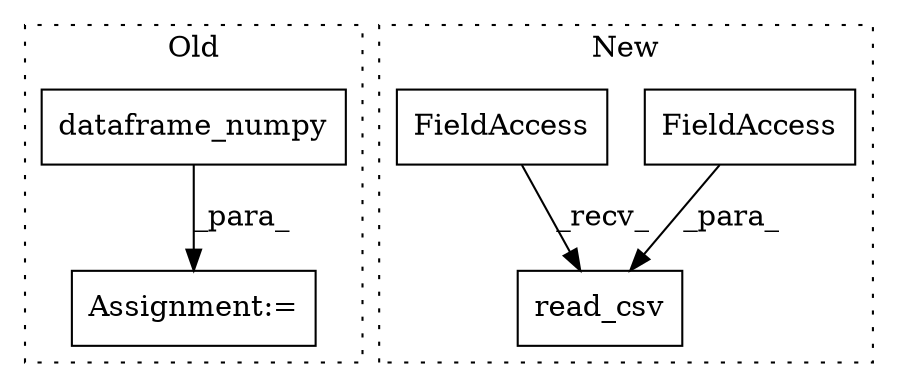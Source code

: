 digraph G {
subgraph cluster0 {
1 [label="dataframe_numpy" a="32" s="1030" l="17" shape="box"];
5 [label="Assignment:=" a="7" s="1022" l="2" shape="box"];
label = "Old";
style="dotted";
}
subgraph cluster1 {
2 [label="read_csv" a="32" s="970,999" l="9,1" shape="box"];
3 [label="FieldAccess" a="22" s="979" l="20" shape="box"];
4 [label="FieldAccess" a="22" s="963" l="6" shape="box"];
label = "New";
style="dotted";
}
1 -> 5 [label="_para_"];
3 -> 2 [label="_para_"];
4 -> 2 [label="_recv_"];
}